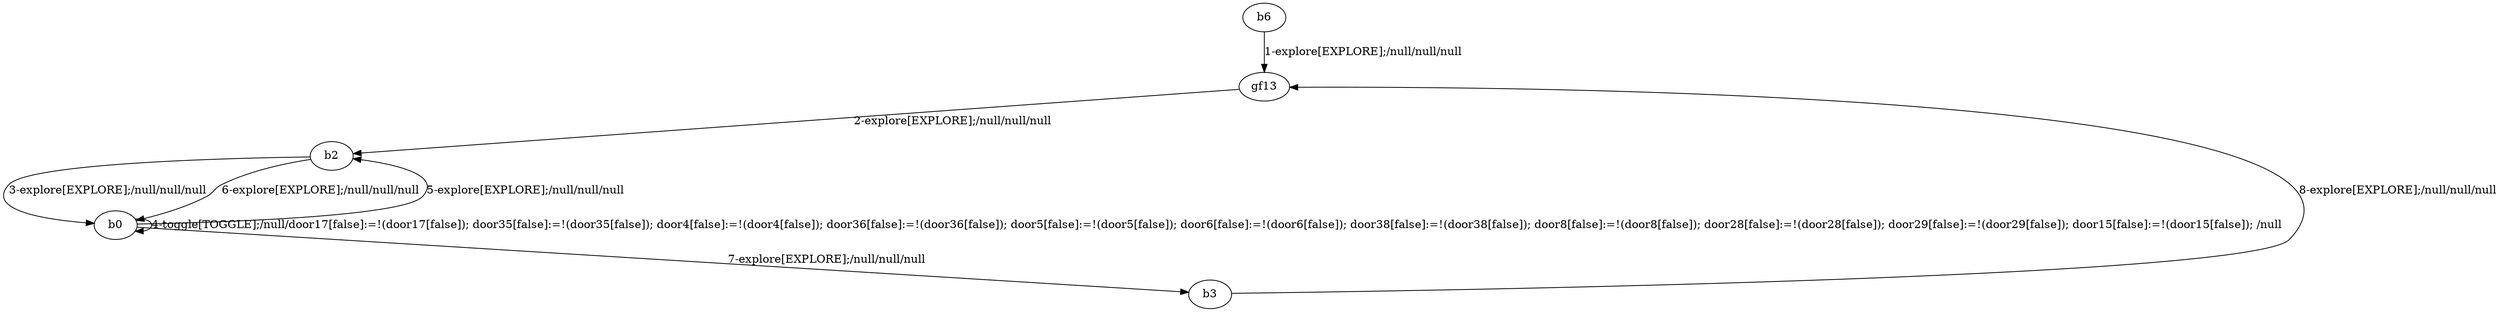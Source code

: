 # Total number of goals covered by this test: 1
# b0 --> b2

digraph g {
"b6" -> "gf13" [label = "1-explore[EXPLORE];/null/null/null"];
"gf13" -> "b2" [label = "2-explore[EXPLORE];/null/null/null"];
"b2" -> "b0" [label = "3-explore[EXPLORE];/null/null/null"];
"b0" -> "b0" [label = "4-toggle[TOGGLE];/null/door17[false]:=!(door17[false]); door35[false]:=!(door35[false]); door4[false]:=!(door4[false]); door36[false]:=!(door36[false]); door5[false]:=!(door5[false]); door6[false]:=!(door6[false]); door38[false]:=!(door38[false]); door8[false]:=!(door8[false]); door28[false]:=!(door28[false]); door29[false]:=!(door29[false]); door15[false]:=!(door15[false]); /null"];
"b0" -> "b2" [label = "5-explore[EXPLORE];/null/null/null"];
"b2" -> "b0" [label = "6-explore[EXPLORE];/null/null/null"];
"b0" -> "b3" [label = "7-explore[EXPLORE];/null/null/null"];
"b3" -> "gf13" [label = "8-explore[EXPLORE];/null/null/null"];
}